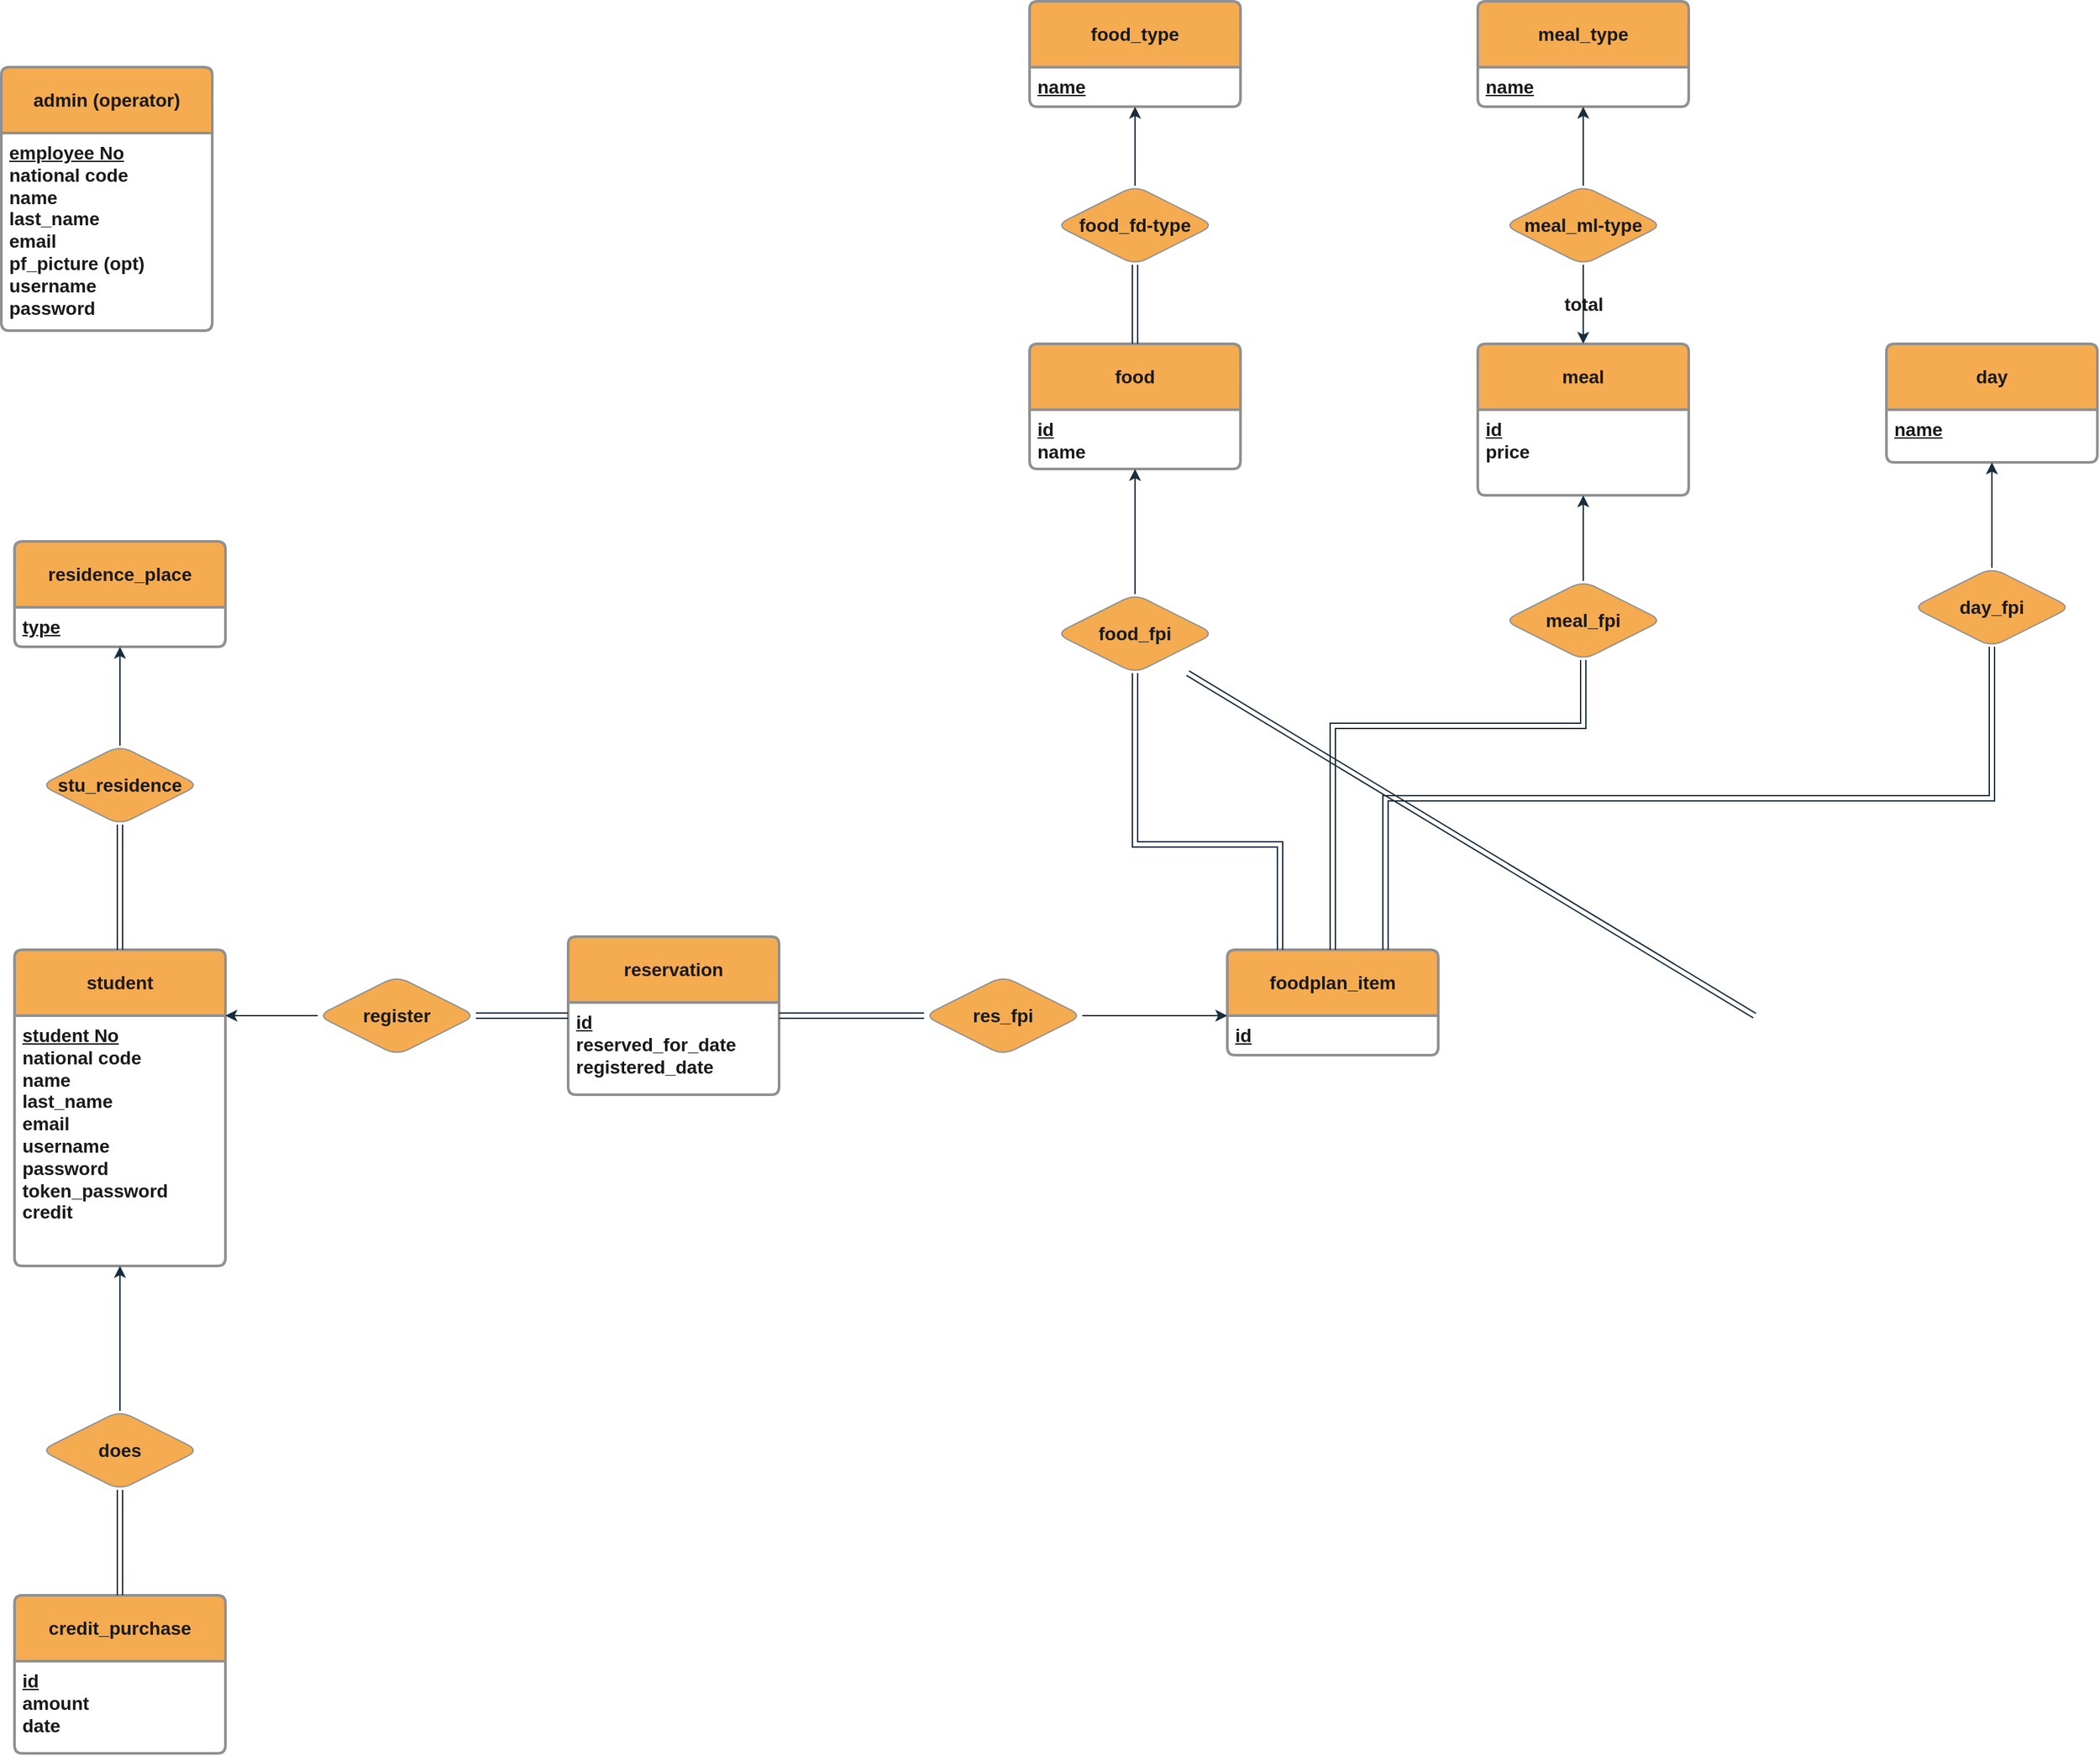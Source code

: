 <mxfile version="24.7.8">
  <diagram name="Page-1" id="e56a1550-8fbb-45ad-956c-1786394a9013">
    <mxGraphModel dx="1628" dy="1982" grid="1" gridSize="10" guides="1" tooltips="1" connect="1" arrows="1" fold="1" page="1" pageScale="1" pageWidth="1100" pageHeight="850" background="none" math="0" shadow="0">
      <root>
        <mxCell id="0" />
        <mxCell id="1" parent="0" />
        <mxCell id="6c_6b6at9WufshhHbo5P-86" value="admin (operator)" style="swimlane;childLayout=stackLayout;horizontal=1;startSize=50;horizontalStack=0;rounded=1;fontSize=14;fontStyle=1;strokeWidth=2;resizeParent=0;resizeLast=1;shadow=0;dashed=0;align=center;arcSize=4;whiteSpace=wrap;html=1;strokeColor=#909090;verticalAlign=middle;fontFamily=Helvetica;fontColor=#1A1A1A;labelBackgroundColor=none;fillColor=#F5AB50;" parent="1" vertex="1">
          <mxGeometry x="340" y="-120" width="160" height="200" as="geometry" />
        </mxCell>
        <mxCell id="6c_6b6at9WufshhHbo5P-87" value="&lt;u style=&quot;font-size: 14px;&quot;&gt;employee No&lt;/u&gt;&lt;div style=&quot;font-size: 14px;&quot;&gt;&lt;div style=&quot;font-size: 14px;&quot;&gt;national code&lt;/div&gt;name&lt;div style=&quot;font-size: 14px;&quot;&gt;last_name&lt;/div&gt;&lt;div style=&quot;font-size: 14px;&quot;&gt;email&lt;/div&gt;&lt;div style=&quot;font-size: 14px;&quot;&gt;pf_picture (opt)&lt;br style=&quot;font-size: 14px;&quot;&gt;&lt;/div&gt;&lt;div style=&quot;font-size: 14px;&quot;&gt;username&lt;/div&gt;&lt;div style=&quot;font-size: 14px;&quot;&gt;password&lt;/div&gt;&lt;div style=&quot;font-size: 14px;&quot;&gt;&lt;br style=&quot;font-size: 14px;&quot;&gt;&lt;/div&gt;&lt;/div&gt;" style="align=left;strokeColor=none;fillColor=none;spacingLeft=4;fontSize=14;verticalAlign=top;resizable=0;rotatable=0;part=1;html=1;rounded=1;fontFamily=Helvetica;fontColor=#1A1A1A;fontStyle=1;labelBackgroundColor=none;" parent="6c_6b6at9WufshhHbo5P-86" vertex="1">
          <mxGeometry y="50" width="160" height="150" as="geometry" />
        </mxCell>
        <mxCell id="6c_6b6at9WufshhHbo5P-88" value="student" style="swimlane;childLayout=stackLayout;horizontal=1;startSize=50;horizontalStack=0;rounded=1;fontSize=14;fontStyle=1;strokeWidth=2;resizeParent=0;resizeLast=1;shadow=0;dashed=0;align=center;arcSize=4;whiteSpace=wrap;html=1;strokeColor=#909090;verticalAlign=middle;fontFamily=Helvetica;fontColor=#1A1A1A;labelBackgroundColor=none;fillColor=#F5AB50;" parent="1" vertex="1">
          <mxGeometry x="350" y="550" width="160" height="240" as="geometry" />
        </mxCell>
        <mxCell id="6c_6b6at9WufshhHbo5P-89" value="&lt;u style=&quot;font-size: 14px;&quot;&gt;student No&lt;/u&gt;&lt;div style=&quot;font-size: 14px;&quot;&gt;&lt;div style=&quot;font-size: 14px;&quot;&gt;national code&lt;/div&gt;name&lt;div style=&quot;font-size: 14px;&quot;&gt;last_name&lt;/div&gt;&lt;div style=&quot;font-size: 14px;&quot;&gt;email&lt;/div&gt;&lt;div style=&quot;font-size: 14px;&quot;&gt;username&lt;/div&gt;&lt;div style=&quot;font-size: 14px;&quot;&gt;password&lt;/div&gt;&lt;div style=&quot;font-size: 14px;&quot;&gt;token_password&lt;u style=&quot;font-size: 14px;&quot;&gt;&lt;br style=&quot;font-size: 14px;&quot;&gt;&lt;/u&gt;&lt;div style=&quot;font-size: 14px;&quot;&gt;credit&lt;/div&gt;&lt;/div&gt;&lt;/div&gt;" style="align=left;strokeColor=none;fillColor=none;spacingLeft=4;fontSize=14;verticalAlign=top;resizable=0;rotatable=0;part=1;html=1;rounded=1;fontFamily=Helvetica;fontColor=#1A1A1A;fontStyle=1;labelBackgroundColor=none;" parent="6c_6b6at9WufshhHbo5P-88" vertex="1">
          <mxGeometry y="50" width="160" height="190" as="geometry" />
        </mxCell>
        <mxCell id="6c_6b6at9WufshhHbo5P-90" value="&lt;span style=&quot;font-size: 14px; text-wrap: nowrap;&quot;&gt;residence_place&lt;/span&gt;" style="swimlane;childLayout=stackLayout;horizontal=1;startSize=50;horizontalStack=0;rounded=1;fontSize=14;fontStyle=1;strokeWidth=2;resizeParent=0;resizeLast=1;shadow=0;dashed=0;align=center;arcSize=4;whiteSpace=wrap;html=1;strokeColor=#909090;verticalAlign=middle;fontFamily=Helvetica;fontColor=#1A1A1A;labelBackgroundColor=none;fillColor=#F5AB50;" parent="1" vertex="1">
          <mxGeometry x="350" y="240" width="160" height="80" as="geometry" />
        </mxCell>
        <mxCell id="6c_6b6at9WufshhHbo5P-91" value="&lt;span style=&quot;text-wrap: wrap; text-decoration-line: underline; font-size: 14px;&quot;&gt;type&lt;/span&gt;" style="align=left;strokeColor=none;fillColor=none;spacingLeft=4;fontSize=14;verticalAlign=top;resizable=0;rotatable=0;part=1;html=1;rounded=1;fontFamily=Helvetica;fontColor=#1A1A1A;fontStyle=1;labelBackgroundColor=none;" parent="6c_6b6at9WufshhHbo5P-90" vertex="1">
          <mxGeometry y="50" width="160" height="30" as="geometry" />
        </mxCell>
        <mxCell id="6c_6b6at9WufshhHbo5P-92" value="&lt;span style=&quot;font-size: 14px; text-wrap: nowrap;&quot;&gt;food&lt;/span&gt;" style="swimlane;childLayout=stackLayout;horizontal=1;startSize=50;horizontalStack=0;rounded=1;fontSize=14;fontStyle=1;strokeWidth=2;resizeParent=0;resizeLast=1;shadow=0;dashed=0;align=center;arcSize=4;whiteSpace=wrap;html=1;strokeColor=#909090;verticalAlign=middle;fontFamily=Helvetica;fontColor=#1A1A1A;labelBackgroundColor=none;fillColor=#F5AB50;" parent="1" vertex="1">
          <mxGeometry x="1120" y="90" width="160" height="95" as="geometry" />
        </mxCell>
        <mxCell id="6c_6b6at9WufshhHbo5P-93" value="&lt;u style=&quot;font-size: 14px;&quot;&gt;id&lt;/u&gt;&lt;div style=&quot;font-size: 14px;&quot;&gt;name&lt;/div&gt;" style="align=left;strokeColor=none;fillColor=none;spacingLeft=4;fontSize=14;verticalAlign=top;resizable=0;rotatable=0;part=1;html=1;rounded=1;fontFamily=Helvetica;fontColor=#1A1A1A;fontStyle=1;labelBackgroundColor=none;" parent="6c_6b6at9WufshhHbo5P-92" vertex="1">
          <mxGeometry y="50" width="160" height="45" as="geometry" />
        </mxCell>
        <mxCell id="6c_6b6at9WufshhHbo5P-94" value="meal" style="swimlane;childLayout=stackLayout;horizontal=1;startSize=50;horizontalStack=0;rounded=1;fontSize=14;fontStyle=1;strokeWidth=2;resizeParent=0;resizeLast=1;shadow=0;dashed=0;align=center;arcSize=4;whiteSpace=wrap;html=1;strokeColor=#909090;verticalAlign=middle;fontFamily=Helvetica;fontColor=#1A1A1A;labelBackgroundColor=none;fillColor=#F5AB50;" parent="1" vertex="1">
          <mxGeometry x="1460" y="90" width="160" height="115" as="geometry" />
        </mxCell>
        <mxCell id="6c_6b6at9WufshhHbo5P-95" value="&lt;u style=&quot;font-size: 14px;&quot;&gt;id&lt;/u&gt;&lt;div style=&quot;font-size: 14px;&quot;&gt;&lt;div style=&quot;font-size: 14px;&quot;&gt;price&lt;/div&gt;&lt;/div&gt;" style="align=left;strokeColor=none;fillColor=none;spacingLeft=4;fontSize=14;verticalAlign=top;resizable=0;rotatable=0;part=1;html=1;rounded=1;fontFamily=Helvetica;fontColor=#1A1A1A;fontStyle=1;labelBackgroundColor=none;" parent="6c_6b6at9WufshhHbo5P-94" vertex="1">
          <mxGeometry y="50" width="160" height="65" as="geometry" />
        </mxCell>
        <mxCell id="6c_6b6at9WufshhHbo5P-96" value="&lt;font style=&quot;font-size: 14px;&quot;&gt;reservation&lt;/font&gt;" style="swimlane;childLayout=stackLayout;horizontal=1;startSize=50;horizontalStack=0;rounded=1;fontSize=14;fontStyle=1;strokeWidth=2;resizeParent=0;resizeLast=1;shadow=0;dashed=0;align=center;arcSize=4;whiteSpace=wrap;html=1;strokeColor=#909090;verticalAlign=middle;fontFamily=Helvetica;fontColor=#1A1A1A;labelBackgroundColor=none;fillColor=#F5AB50;" parent="1" vertex="1">
          <mxGeometry x="770" y="540" width="160" height="120" as="geometry" />
        </mxCell>
        <mxCell id="6c_6b6at9WufshhHbo5P-97" value="&lt;u style=&quot;font-size: 14px;&quot;&gt;id&lt;/u&gt;&lt;div style=&quot;font-size: 14px;&quot;&gt;reserved_for_date&lt;/div&gt;&lt;div style=&quot;font-size: 14px;&quot;&gt;registered_date&lt;/div&gt;" style="align=left;strokeColor=none;fillColor=none;spacingLeft=4;fontSize=14;verticalAlign=top;resizable=0;rotatable=0;part=1;html=1;rounded=1;fontFamily=Helvetica;fontColor=#1A1A1A;fontStyle=1;labelBackgroundColor=none;" parent="6c_6b6at9WufshhHbo5P-96" vertex="1">
          <mxGeometry y="50" width="160" height="70" as="geometry" />
        </mxCell>
        <mxCell id="6c_6b6at9WufshhHbo5P-98" value="register" style="shape=rhombus;perimeter=rhombusPerimeter;whiteSpace=wrap;html=1;align=center;rounded=1;strokeColor=#909090;verticalAlign=middle;fontFamily=Helvetica;fontSize=14;fontColor=#1A1A1A;fontStyle=1;labelBackgroundColor=none;fillColor=#F5AB50;" parent="1" vertex="1">
          <mxGeometry x="580" y="570" width="120" height="60" as="geometry" />
        </mxCell>
        <mxCell id="6c_6b6at9WufshhHbo5P-99" value="" style="shape=link;html=1;rounded=0;fontFamily=Helvetica;fontSize=14;fontColor=default;fontStyle=1;labelBackgroundColor=none;exitX=1;exitY=0.5;exitDx=0;exitDy=0;entryX=0;entryY=0.5;entryDx=0;entryDy=0;strokeColor=#182E3E;" parent="1" source="6c_6b6at9WufshhHbo5P-98" target="6c_6b6at9WufshhHbo5P-96" edge="1">
          <mxGeometry width="100" relative="1" as="geometry">
            <mxPoint x="680" y="380" as="sourcePoint" />
            <mxPoint x="780" y="380" as="targetPoint" />
          </mxGeometry>
        </mxCell>
        <mxCell id="6c_6b6at9WufshhHbo5P-100" value="" style="endArrow=classic;html=1;rounded=0;fontFamily=Helvetica;fontSize=14;fontColor=default;fontStyle=1;labelBackgroundColor=none;entryX=1;entryY=0;entryDx=0;entryDy=0;exitX=0;exitY=0.5;exitDx=0;exitDy=0;strokeColor=#182E3E;" parent="1" source="6c_6b6at9WufshhHbo5P-98" target="6c_6b6at9WufshhHbo5P-89" edge="1">
          <mxGeometry width="50" height="50" relative="1" as="geometry">
            <mxPoint x="710" y="510" as="sourcePoint" />
            <mxPoint x="760" y="460" as="targetPoint" />
          </mxGeometry>
        </mxCell>
        <mxCell id="6c_6b6at9WufshhHbo5P-104" value="stu_residence" style="shape=rhombus;perimeter=rhombusPerimeter;whiteSpace=wrap;html=1;align=center;rounded=1;strokeColor=#909090;verticalAlign=middle;fontFamily=Helvetica;fontSize=14;fontColor=#1A1A1A;fontStyle=1;labelBackgroundColor=none;fillColor=#F5AB50;" parent="1" vertex="1">
          <mxGeometry x="370" y="395" width="120" height="60" as="geometry" />
        </mxCell>
        <mxCell id="6c_6b6at9WufshhHbo5P-105" value="" style="endArrow=classic;html=1;rounded=0;fontFamily=Helvetica;fontSize=14;fontColor=default;fontStyle=1;labelBackgroundColor=none;exitX=0.5;exitY=0;exitDx=0;exitDy=0;entryX=0.5;entryY=1;entryDx=0;entryDy=0;strokeColor=#182E3E;" parent="1" source="6c_6b6at9WufshhHbo5P-104" target="6c_6b6at9WufshhHbo5P-91" edge="1">
          <mxGeometry width="50" height="50" relative="1" as="geometry">
            <mxPoint x="490" y="750" as="sourcePoint" />
            <mxPoint x="390" y="350" as="targetPoint" />
          </mxGeometry>
        </mxCell>
        <mxCell id="6c_6b6at9WufshhHbo5P-106" value="" style="shape=link;html=1;rounded=0;fontFamily=Helvetica;fontSize=14;fontColor=default;fontStyle=1;labelBackgroundColor=none;exitX=0.5;exitY=0;exitDx=0;exitDy=0;entryX=0.5;entryY=1;entryDx=0;entryDy=0;strokeColor=#182E3E;" parent="1" source="6c_6b6at9WufshhHbo5P-88" target="6c_6b6at9WufshhHbo5P-104" edge="1">
          <mxGeometry width="100" relative="1" as="geometry">
            <mxPoint x="460" y="730" as="sourcePoint" />
            <mxPoint x="440" y="470" as="targetPoint" />
          </mxGeometry>
        </mxCell>
        <mxCell id="6c_6b6at9WufshhHbo5P-115" value="foodplan_item" style="swimlane;childLayout=stackLayout;horizontal=1;startSize=50;horizontalStack=0;rounded=1;fontSize=14;fontStyle=1;strokeWidth=2;resizeParent=0;resizeLast=1;shadow=0;dashed=0;align=center;arcSize=4;whiteSpace=wrap;html=1;strokeColor=#909090;verticalAlign=middle;fontFamily=Helvetica;fontColor=#1A1A1A;labelBackgroundColor=none;fillColor=#F5AB50;" parent="1" vertex="1">
          <mxGeometry x="1270" y="550" width="160" height="80" as="geometry" />
        </mxCell>
        <mxCell id="6c_6b6at9WufshhHbo5P-116" value="&lt;u style=&quot;font-size: 14px;&quot;&gt;id&lt;/u&gt;" style="align=left;strokeColor=none;fillColor=none;spacingLeft=4;fontSize=14;verticalAlign=top;resizable=0;rotatable=0;part=1;html=1;rounded=1;fontFamily=Helvetica;fontColor=#1A1A1A;fontStyle=1;labelBackgroundColor=none;" parent="6c_6b6at9WufshhHbo5P-115" vertex="1">
          <mxGeometry y="50" width="160" height="30" as="geometry" />
        </mxCell>
        <mxCell id="6c_6b6at9WufshhHbo5P-117" value="day" style="swimlane;childLayout=stackLayout;horizontal=1;startSize=50;horizontalStack=0;rounded=1;fontSize=14;fontStyle=1;strokeWidth=2;resizeParent=0;resizeLast=1;shadow=0;dashed=0;align=center;arcSize=4;whiteSpace=wrap;html=1;strokeColor=#909090;verticalAlign=middle;fontFamily=Helvetica;fontColor=#1A1A1A;labelBackgroundColor=none;fillColor=#F5AB50;" parent="1" vertex="1">
          <mxGeometry x="1770" y="90" width="160" height="90" as="geometry" />
        </mxCell>
        <mxCell id="6c_6b6at9WufshhHbo5P-118" value="&lt;u style=&quot;font-size: 14px;&quot;&gt;name&lt;/u&gt;" style="align=left;strokeColor=none;fillColor=none;spacingLeft=4;fontSize=14;verticalAlign=top;resizable=0;rotatable=0;part=1;html=1;rounded=1;fontFamily=Helvetica;fontColor=#1A1A1A;fontStyle=1;labelBackgroundColor=none;" parent="6c_6b6at9WufshhHbo5P-117" vertex="1">
          <mxGeometry y="50" width="160" height="40" as="geometry" />
        </mxCell>
        <mxCell id="6c_6b6at9WufshhHbo5P-119" value="day_fpi" style="shape=rhombus;perimeter=rhombusPerimeter;whiteSpace=wrap;html=1;align=center;rounded=1;strokeColor=#909090;verticalAlign=middle;fontFamily=Helvetica;fontSize=14;fontColor=#1A1A1A;fontStyle=1;labelBackgroundColor=none;fillColor=#F5AB50;" parent="1" vertex="1">
          <mxGeometry x="1790" y="260" width="120" height="60" as="geometry" />
        </mxCell>
        <mxCell id="6c_6b6at9WufshhHbo5P-120" value="" style="endArrow=classic;html=1;rounded=0;fontFamily=Helvetica;fontSize=14;fontColor=default;fontStyle=1;labelBackgroundColor=none;entryX=0.5;entryY=1;entryDx=0;entryDy=0;exitX=0.5;exitY=0;exitDx=0;exitDy=0;edgeStyle=orthogonalEdgeStyle;strokeColor=#182E3E;" parent="1" source="6c_6b6at9WufshhHbo5P-119" target="6c_6b6at9WufshhHbo5P-118" edge="1">
          <mxGeometry width="50" height="50" relative="1" as="geometry">
            <mxPoint x="1170" y="270" as="sourcePoint" />
            <mxPoint x="1220" y="220" as="targetPoint" />
          </mxGeometry>
        </mxCell>
        <mxCell id="6c_6b6at9WufshhHbo5P-121" value="" style="shape=link;html=1;rounded=0;fontFamily=Helvetica;fontSize=14;fontColor=default;fontStyle=1;labelBackgroundColor=none;entryX=0.75;entryY=0;entryDx=0;entryDy=0;exitX=0.5;exitY=1;exitDx=0;exitDy=0;edgeStyle=orthogonalEdgeStyle;strokeColor=#182E3E;" parent="1" source="6c_6b6at9WufshhHbo5P-119" target="6c_6b6at9WufshhHbo5P-115" edge="1">
          <mxGeometry width="100" relative="1" as="geometry">
            <mxPoint x="940" y="300" as="sourcePoint" />
            <mxPoint x="1040" y="300" as="targetPoint" />
          </mxGeometry>
        </mxCell>
        <mxCell id="6c_6b6at9WufshhHbo5P-128" value="meal_fpi" style="shape=rhombus;perimeter=rhombusPerimeter;whiteSpace=wrap;html=1;align=center;rounded=1;strokeColor=#909090;verticalAlign=middle;fontFamily=Helvetica;fontSize=14;fontColor=#1A1A1A;fontStyle=1;labelBackgroundColor=none;fillColor=#F5AB50;" parent="1" vertex="1">
          <mxGeometry x="1480" y="270" width="120" height="60" as="geometry" />
        </mxCell>
        <mxCell id="6c_6b6at9WufshhHbo5P-129" value="food_fpi" style="shape=rhombus;perimeter=rhombusPerimeter;whiteSpace=wrap;html=1;align=center;rounded=1;strokeColor=#909090;verticalAlign=middle;fontFamily=Helvetica;fontSize=14;fontColor=#1A1A1A;fontStyle=1;labelBackgroundColor=none;fillColor=#F5AB50;" parent="1" vertex="1">
          <mxGeometry x="1140" y="280" width="120" height="60" as="geometry" />
        </mxCell>
        <mxCell id="6c_6b6at9WufshhHbo5P-130" value="" style="endArrow=classic;html=1;rounded=0;fontFamily=Helvetica;fontSize=14;fontColor=default;fontStyle=1;labelBackgroundColor=none;exitX=0.5;exitY=0;exitDx=0;exitDy=0;entryX=0.5;entryY=1;entryDx=0;entryDy=0;strokeColor=#182E3E;" parent="1" source="6c_6b6at9WufshhHbo5P-129" target="6c_6b6at9WufshhHbo5P-93" edge="1">
          <mxGeometry width="50" height="50" relative="1" as="geometry">
            <mxPoint x="950" y="100" as="sourcePoint" />
            <mxPoint x="1000" y="50" as="targetPoint" />
          </mxGeometry>
        </mxCell>
        <mxCell id="6c_6b6at9WufshhHbo5P-131" value="" style="endArrow=classic;html=1;rounded=0;fontFamily=Helvetica;fontSize=14;fontColor=default;fontStyle=1;labelBackgroundColor=none;entryX=0.5;entryY=1;entryDx=0;entryDy=0;exitX=0.5;exitY=0;exitDx=0;exitDy=0;strokeColor=#182E3E;" parent="1" source="6c_6b6at9WufshhHbo5P-128" target="6c_6b6at9WufshhHbo5P-95" edge="1">
          <mxGeometry width="50" height="50" relative="1" as="geometry">
            <mxPoint x="1000" y="20" as="sourcePoint" />
            <mxPoint x="1050" y="-30" as="targetPoint" />
          </mxGeometry>
        </mxCell>
        <mxCell id="6c_6b6at9WufshhHbo5P-133" value="" style="shape=link;html=1;rounded=0;fontFamily=Helvetica;fontSize=14;fontColor=default;fontStyle=1;labelBackgroundColor=none;entryX=0.5;entryY=0;entryDx=0;entryDy=0;exitX=0.5;exitY=1;exitDx=0;exitDy=0;edgeStyle=orthogonalEdgeStyle;strokeColor=#182E3E;" parent="1" source="6c_6b6at9WufshhHbo5P-128" target="6c_6b6at9WufshhHbo5P-115" edge="1">
          <mxGeometry width="100" relative="1" as="geometry">
            <mxPoint x="920" y="200" as="sourcePoint" />
            <mxPoint x="1020" y="200" as="targetPoint" />
            <Array as="points">
              <mxPoint x="1540" y="380" />
              <mxPoint x="1350" y="380" />
            </Array>
          </mxGeometry>
        </mxCell>
        <mxCell id="6c_6b6at9WufshhHbo5P-134" value="" style="shape=link;html=1;rounded=0;fontFamily=Helvetica;fontSize=14;fontColor=default;fontStyle=1;labelBackgroundColor=none;entryX=0.25;entryY=0;entryDx=0;entryDy=0;exitX=0.5;exitY=1;exitDx=0;exitDy=0;edgeStyle=orthogonalEdgeStyle;strokeColor=#182E3E;" parent="1" source="6c_6b6at9WufshhHbo5P-129" target="6c_6b6at9WufshhHbo5P-115" edge="1">
          <mxGeometry width="100" relative="1" as="geometry">
            <mxPoint x="920" y="200" as="sourcePoint" />
            <mxPoint x="1020" y="200" as="targetPoint" />
            <Array as="points">
              <mxPoint x="1200" y="470" />
              <mxPoint x="1310" y="470" />
            </Array>
          </mxGeometry>
        </mxCell>
        <mxCell id="UbWyDAXkAl9kBC1085o6-1" value="" style="shape=link;html=1;rounded=0;entryX=0;entryY=0;entryDx=0;entryDy=0;exitX=1;exitY=0.5;exitDx=0;exitDy=0;fontSize=14;fontStyle=1;labelBackgroundColor=none;strokeColor=#182E3E;fontColor=default;" parent="1" target="6c_6b6at9WufshhHbo5P-136" edge="1">
          <mxGeometry width="100" relative="1" as="geometry">
            <mxPoint x="1670" y="600" as="sourcePoint" />
            <mxPoint x="1240" y="340" as="targetPoint" />
          </mxGeometry>
        </mxCell>
        <mxCell id="UbWyDAXkAl9kBC1085o6-6" value="res_fpi" style="shape=rhombus;perimeter=rhombusPerimeter;whiteSpace=wrap;html=1;align=center;rounded=1;strokeColor=#909090;verticalAlign=middle;fontFamily=Helvetica;fontSize=14;fontColor=#1A1A1A;fontStyle=1;labelBackgroundColor=none;fillColor=#F5AB50;" parent="1" vertex="1">
          <mxGeometry x="1040" y="570" width="120" height="60" as="geometry" />
        </mxCell>
        <mxCell id="UbWyDAXkAl9kBC1085o6-7" value="" style="endArrow=classic;html=1;rounded=0;fontFamily=Helvetica;fontSize=14;fontColor=default;fontStyle=1;labelBackgroundColor=none;entryX=0;entryY=0;entryDx=0;entryDy=0;exitX=1;exitY=0.5;exitDx=0;exitDy=0;strokeColor=#182E3E;" parent="1" source="UbWyDAXkAl9kBC1085o6-6" target="6c_6b6at9WufshhHbo5P-116" edge="1">
          <mxGeometry width="50" height="50" relative="1" as="geometry">
            <mxPoint x="1260" y="650" as="sourcePoint" />
            <mxPoint x="1310" y="600" as="targetPoint" />
          </mxGeometry>
        </mxCell>
        <mxCell id="UbWyDAXkAl9kBC1085o6-8" value="" style="shape=link;html=1;rounded=0;fontFamily=Helvetica;fontSize=14;fontColor=default;fontStyle=1;labelBackgroundColor=none;entryX=0;entryY=0.5;entryDx=0;entryDy=0;exitX=1;exitY=0.5;exitDx=0;exitDy=0;strokeColor=#182E3E;" parent="1" source="6c_6b6at9WufshhHbo5P-96" target="UbWyDAXkAl9kBC1085o6-6" edge="1">
          <mxGeometry width="100" relative="1" as="geometry">
            <mxPoint x="890" y="460" as="sourcePoint" />
            <mxPoint x="990" y="460" as="targetPoint" />
          </mxGeometry>
        </mxCell>
        <mxCell id="TPkjLOi4IjHDYwZSrLuA-5" value="food_type" style="swimlane;childLayout=stackLayout;horizontal=1;startSize=50;horizontalStack=0;rounded=1;fontSize=14;fontStyle=1;strokeWidth=2;resizeParent=0;resizeLast=1;shadow=0;dashed=0;align=center;arcSize=4;whiteSpace=wrap;html=1;strokeColor=#909090;verticalAlign=middle;fontFamily=Helvetica;fontColor=#1A1A1A;labelBackgroundColor=none;fillColor=#F5AB50;" parent="1" vertex="1">
          <mxGeometry x="1120" y="-170" width="160" height="80" as="geometry" />
        </mxCell>
        <mxCell id="TPkjLOi4IjHDYwZSrLuA-6" value="&lt;u style=&quot;font-size: 14px;&quot;&gt;name&lt;/u&gt;" style="align=left;strokeColor=none;fillColor=none;spacingLeft=4;fontSize=14;verticalAlign=top;resizable=0;rotatable=0;part=1;html=1;rounded=1;shadow=0;dashed=0;strokeWidth=2;arcSize=4;fontFamily=Helvetica;fontColor=#1A1A1A;fontStyle=1;labelBackgroundColor=none;" parent="TPkjLOi4IjHDYwZSrLuA-5" vertex="1">
          <mxGeometry y="50" width="160" height="30" as="geometry" />
        </mxCell>
        <mxCell id="TPkjLOi4IjHDYwZSrLuA-8" value="food_fd-type" style="shape=rhombus;perimeter=rhombusPerimeter;whiteSpace=wrap;html=1;align=center;rounded=1;strokeColor=#909090;verticalAlign=middle;fontFamily=Helvetica;fontSize=14;fontColor=#1A1A1A;fontStyle=1;labelBackgroundColor=none;fillColor=#F5AB50;" parent="1" vertex="1">
          <mxGeometry x="1140" y="-30" width="120" height="60" as="geometry" />
        </mxCell>
        <mxCell id="TPkjLOi4IjHDYwZSrLuA-9" value="" style="endArrow=classic;html=1;rounded=0;fontFamily=Helvetica;fontSize=14;fontColor=default;fontStyle=1;labelBackgroundColor=none;entryX=0.5;entryY=1;entryDx=0;entryDy=0;exitX=0.5;exitY=0;exitDx=0;exitDy=0;strokeColor=#182E3E;" parent="1" source="TPkjLOi4IjHDYwZSrLuA-8" target="TPkjLOi4IjHDYwZSrLuA-6" edge="1">
          <mxGeometry width="50" height="50" relative="1" as="geometry">
            <mxPoint x="740" y="-110" as="sourcePoint" />
            <mxPoint x="790" y="-160" as="targetPoint" />
          </mxGeometry>
        </mxCell>
        <mxCell id="TPkjLOi4IjHDYwZSrLuA-10" value="" style="shape=link;html=1;rounded=0;fontFamily=Helvetica;fontSize=14;fontColor=default;fontStyle=1;labelBackgroundColor=none;entryX=0.5;entryY=0;entryDx=0;entryDy=0;exitX=0.5;exitY=1;exitDx=0;exitDy=0;strokeColor=#182E3E;" parent="1" source="TPkjLOi4IjHDYwZSrLuA-8" target="6c_6b6at9WufshhHbo5P-92" edge="1">
          <mxGeometry width="100" relative="1" as="geometry">
            <mxPoint x="680" y="10" as="sourcePoint" />
            <mxPoint x="780" y="10" as="targetPoint" />
          </mxGeometry>
        </mxCell>
        <mxCell id="TPkjLOi4IjHDYwZSrLuA-11" value="meal_type" style="swimlane;childLayout=stackLayout;horizontal=1;startSize=50;horizontalStack=0;rounded=1;fontSize=14;fontStyle=1;strokeWidth=2;resizeParent=0;resizeLast=1;shadow=0;dashed=0;align=center;arcSize=4;whiteSpace=wrap;html=1;strokeColor=#909090;verticalAlign=middle;fontFamily=Helvetica;fontColor=#1A1A1A;labelBackgroundColor=none;fillColor=#F5AB50;" parent="1" vertex="1">
          <mxGeometry x="1460" y="-170" width="160" height="80" as="geometry" />
        </mxCell>
        <mxCell id="TPkjLOi4IjHDYwZSrLuA-12" value="&lt;u style=&quot;font-size: 14px;&quot;&gt;name&lt;/u&gt;" style="align=left;strokeColor=none;fillColor=none;spacingLeft=4;fontSize=14;verticalAlign=top;resizable=0;rotatable=0;part=1;html=1;rounded=1;fontFamily=Helvetica;fontColor=#1A1A1A;fontStyle=1;labelBackgroundColor=none;" parent="TPkjLOi4IjHDYwZSrLuA-11" vertex="1">
          <mxGeometry y="50" width="160" height="30" as="geometry" />
        </mxCell>
        <mxCell id="TPkjLOi4IjHDYwZSrLuA-13" value="meal_ml-type" style="shape=rhombus;perimeter=rhombusPerimeter;whiteSpace=wrap;html=1;align=center;rounded=1;strokeColor=#909090;verticalAlign=middle;fontFamily=Helvetica;fontSize=14;fontColor=#1A1A1A;fontStyle=1;labelBackgroundColor=none;fillColor=#F5AB50;" parent="1" vertex="1">
          <mxGeometry x="1480" y="-30" width="120" height="60" as="geometry" />
        </mxCell>
        <mxCell id="TPkjLOi4IjHDYwZSrLuA-14" value="" style="endArrow=classic;html=1;rounded=0;fontFamily=Helvetica;fontSize=14;fontColor=default;fontStyle=1;labelBackgroundColor=none;entryX=0.5;entryY=1;entryDx=0;entryDy=0;exitX=0.5;exitY=0;exitDx=0;exitDy=0;strokeColor=#182E3E;" parent="1" source="TPkjLOi4IjHDYwZSrLuA-13" target="TPkjLOi4IjHDYwZSrLuA-12" edge="1">
          <mxGeometry width="50" height="50" relative="1" as="geometry">
            <mxPoint x="910" y="40" as="sourcePoint" />
            <mxPoint x="960" y="-10" as="targetPoint" />
          </mxGeometry>
        </mxCell>
        <mxCell id="TPkjLOi4IjHDYwZSrLuA-17" value="" style="endArrow=classic;html=1;rounded=0;fontFamily=Helvetica;fontSize=14;fontColor=default;fontStyle=1;labelBackgroundColor=none;exitX=0.5;exitY=1;exitDx=0;exitDy=0;entryX=0.5;entryY=0;entryDx=0;entryDy=0;strokeColor=#182E3E;" parent="1" source="TPkjLOi4IjHDYwZSrLuA-13" target="6c_6b6at9WufshhHbo5P-94" edge="1">
          <mxGeometry relative="1" as="geometry">
            <mxPoint x="700" y="-20" as="sourcePoint" />
            <mxPoint x="800" y="-20" as="targetPoint" />
          </mxGeometry>
        </mxCell>
        <mxCell id="TPkjLOi4IjHDYwZSrLuA-18" value="total" style="edgeLabel;resizable=0;html=1;;align=center;verticalAlign=middle;rounded=1;strokeColor=#909090;fontFamily=Helvetica;fontSize=14;fontColor=#1A1A1A;fontStyle=1;labelBackgroundColor=none;fillColor=#F5AB50;" parent="TPkjLOi4IjHDYwZSrLuA-17" connectable="0" vertex="1">
          <mxGeometry relative="1" as="geometry" />
        </mxCell>
        <mxCell id="5l4N1rTcr7N160FiMUOC-4" value="&lt;span style=&quot;font-size: 14px;&quot;&gt;credit_purchase&lt;/span&gt;" style="swimlane;childLayout=stackLayout;horizontal=1;startSize=50;horizontalStack=0;rounded=1;fontSize=14;fontStyle=1;strokeWidth=2;resizeParent=0;resizeLast=1;shadow=0;dashed=0;align=center;arcSize=4;whiteSpace=wrap;html=1;strokeColor=#909090;verticalAlign=middle;fontFamily=Helvetica;fontColor=#1A1A1A;labelBackgroundColor=none;fillColor=#F5AB50;" parent="1" vertex="1">
          <mxGeometry x="350" y="1040" width="160" height="120" as="geometry" />
        </mxCell>
        <mxCell id="5l4N1rTcr7N160FiMUOC-5" value="&lt;u style=&quot;font-size: 14px;&quot;&gt;id&lt;/u&gt;&lt;div style=&quot;font-size: 14px;&quot;&gt;amount&lt;/div&gt;&lt;div style=&quot;font-size: 14px;&quot;&gt;date&lt;/div&gt;" style="align=left;strokeColor=none;fillColor=none;spacingLeft=4;fontSize=14;verticalAlign=top;resizable=0;rotatable=0;part=1;html=1;rounded=1;shadow=0;dashed=0;strokeWidth=2;arcSize=4;fontFamily=Helvetica;fontColor=#1A1A1A;fontStyle=1;labelBackgroundColor=none;" parent="5l4N1rTcr7N160FiMUOC-4" vertex="1">
          <mxGeometry y="50" width="160" height="70" as="geometry" />
        </mxCell>
        <mxCell id="7e9GdRw_sYl6TuvqIxfU-3" value="does" style="shape=rhombus;perimeter=rhombusPerimeter;whiteSpace=wrap;html=1;align=center;strokeColor=#909090;fontColor=#1A1A1A;fillColor=#F5AB50;rounded=1;fontSize=14;fontStyle=1" parent="1" vertex="1">
          <mxGeometry x="370" y="900" width="120" height="60" as="geometry" />
        </mxCell>
        <mxCell id="7e9GdRw_sYl6TuvqIxfU-4" value="" style="endArrow=classic;html=1;rounded=0;strokeColor=#182E3E;fontColor=#1A1A1A;entryX=0.5;entryY=1;entryDx=0;entryDy=0;exitX=0.5;exitY=0;exitDx=0;exitDy=0;" parent="1" source="7e9GdRw_sYl6TuvqIxfU-3" target="6c_6b6at9WufshhHbo5P-89" edge="1">
          <mxGeometry width="50" height="50" relative="1" as="geometry">
            <mxPoint x="160" y="990" as="sourcePoint" />
            <mxPoint x="210" y="940" as="targetPoint" />
          </mxGeometry>
        </mxCell>
        <mxCell id="7e9GdRw_sYl6TuvqIxfU-5" value="" style="shape=link;html=1;rounded=0;strokeColor=#182E3E;fontColor=#1A1A1A;entryX=0.5;entryY=0;entryDx=0;entryDy=0;exitX=0.5;exitY=1;exitDx=0;exitDy=0;" parent="1" source="7e9GdRw_sYl6TuvqIxfU-3" target="5l4N1rTcr7N160FiMUOC-4" edge="1">
          <mxGeometry width="100" relative="1" as="geometry">
            <mxPoint x="110" y="890" as="sourcePoint" />
            <mxPoint x="210" y="890" as="targetPoint" />
          </mxGeometry>
        </mxCell>
      </root>
    </mxGraphModel>
  </diagram>
</mxfile>
